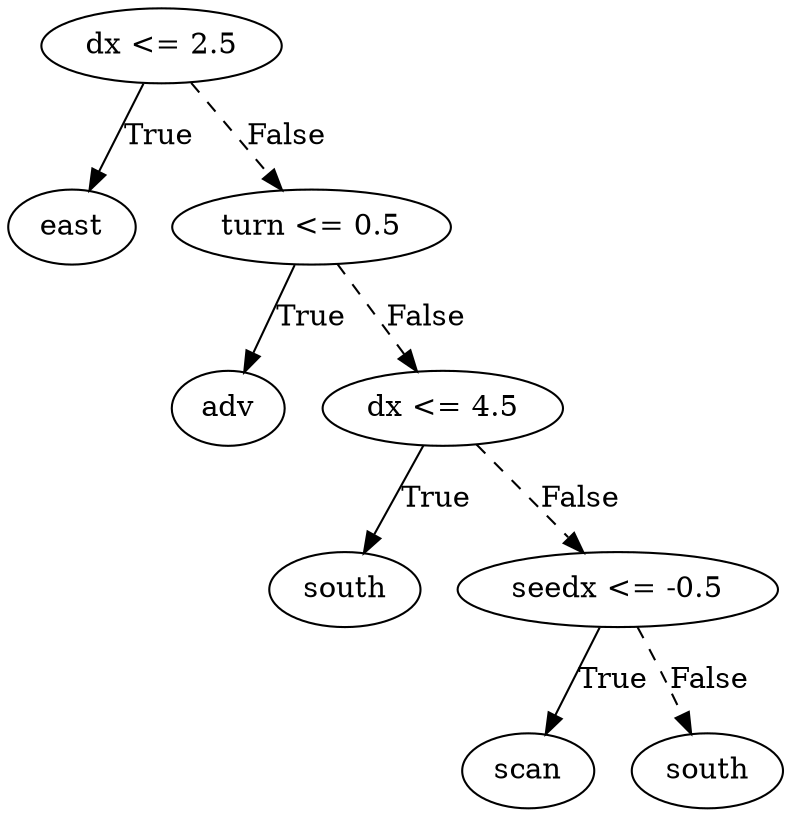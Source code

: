 digraph {
0 [label="dx <= 2.5"];
1 [label="east"];
0 -> 1 [label="True"];
2 [label="turn <= 0.5"];
3 [label="adv"];
2 -> 3 [label="True"];
4 [label="dx <= 4.5"];
5 [label="south"];
4 -> 5 [label="True"];
6 [label="seedx <= -0.5"];
7 [label="scan"];
6 -> 7 [label="True"];
8 [label="south"];
6 -> 8 [style="dashed", label="False"];
4 -> 6 [style="dashed", label="False"];
2 -> 4 [style="dashed", label="False"];
0 -> 2 [style="dashed", label="False"];

}